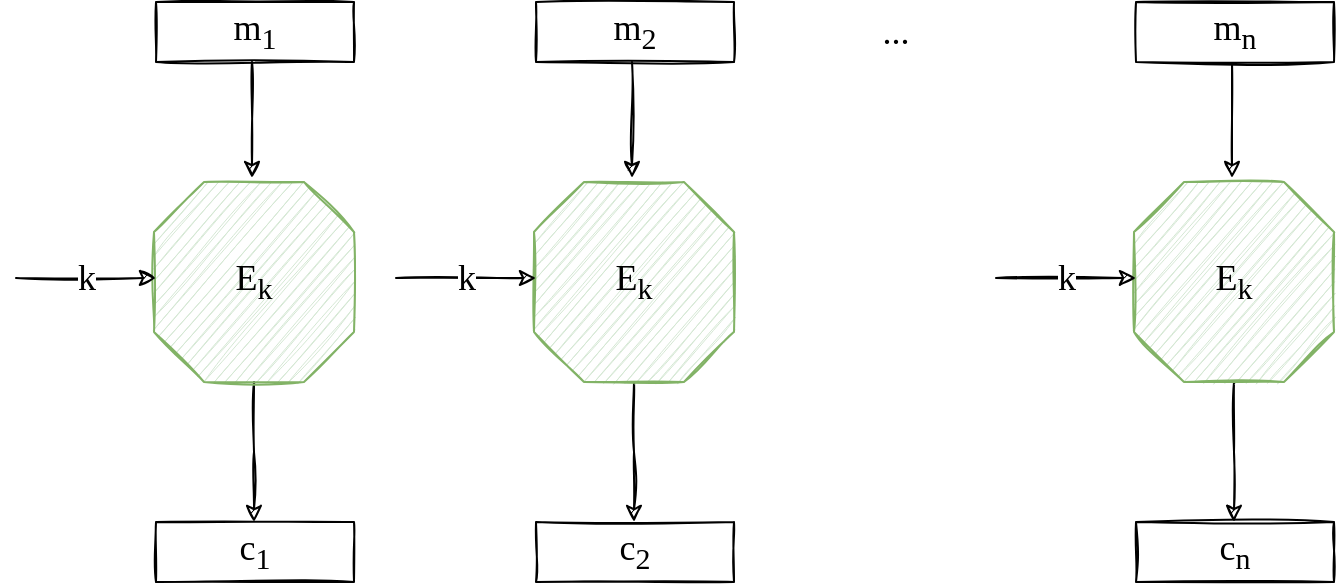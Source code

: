 <mxfile version="15.9.1" type="device"><diagram id="JP0gBPxypD-B3swmiFSp" name="Page-1"><mxGraphModel dx="1422" dy="780" grid="1" gridSize="10" guides="1" tooltips="1" connect="1" arrows="1" fold="1" page="1" pageScale="1" pageWidth="827" pageHeight="1169" math="0" shadow="0"><root><mxCell id="0"/><mxCell id="1" parent="0"/><mxCell id="Hk6vYFL49BtFeGfYQOWi-4" style="edgeStyle=orthogonalEdgeStyle;rounded=0;sketch=1;orthogonalLoop=1;jettySize=auto;html=1;fontFamily=Maven Pro;fontSize=18;" edge="1" parent="1" source="Y4TUV4H3YHWyU1hq7ZdA-2"><mxGeometry relative="1" as="geometry"><mxPoint x="169" y="510" as="targetPoint"/></mxGeometry></mxCell><mxCell id="Y4TUV4H3YHWyU1hq7ZdA-2" value="E&lt;sub&gt;k&lt;/sub&gt;" style="verticalLabelPosition=middle;verticalAlign=middle;html=1;shape=mxgraph.basic.polygon;polyCoords=[[0.25,0],[0.75,0],[1,0.25],[1,0.75],[0.75,1],[0.25,1],[0,0.75],[0,0.25]];polyline=0;sketch=1;fillColor=#d5e8d4;strokeColor=#82b366;fontFamily=Maven Pro;fontSize=18;whiteSpace=wrap;horizontal=1;labelPosition=center;align=center;" parent="1" vertex="1"><mxGeometry x="119" y="340" width="100" height="100" as="geometry"/></mxCell><mxCell id="7hbDICzPNJceYgBazotr-1" value="" style="endArrow=classic;html=1;rounded=0;entryX=0.49;entryY=-0.02;entryDx=0;entryDy=0;entryPerimeter=0;sketch=1;" parent="1" target="Y4TUV4H3YHWyU1hq7ZdA-2" edge="1"><mxGeometry width="50" height="50" relative="1" as="geometry"><mxPoint x="168" y="280" as="sourcePoint"/><mxPoint x="189" y="150" as="targetPoint"/></mxGeometry></mxCell><mxCell id="Hk6vYFL49BtFeGfYQOWi-1" value="m&lt;sub&gt;1&lt;/sub&gt;" style="rounded=0;whiteSpace=wrap;html=1;sketch=1;fontSize=18;fontFamily=Maven Pro;" vertex="1" parent="1"><mxGeometry x="120" y="250" width="99" height="30" as="geometry"/></mxCell><mxCell id="Hk6vYFL49BtFeGfYQOWi-2" value="..." style="text;html=1;strokeColor=none;fillColor=none;align=center;verticalAlign=middle;whiteSpace=wrap;rounded=0;sketch=1;fontFamily=Maven Pro;fontSize=18;" vertex="1" parent="1"><mxGeometry x="460" y="250" width="60" height="30" as="geometry"/></mxCell><mxCell id="Hk6vYFL49BtFeGfYQOWi-3" value="k" style="endArrow=classic;html=1;rounded=0;fontFamily=Maven Pro;fontSize=18;entryX=0.01;entryY=0.48;entryDx=0;entryDy=0;entryPerimeter=0;sketch=1;" edge="1" parent="1" target="Y4TUV4H3YHWyU1hq7ZdA-2"><mxGeometry width="50" height="50" relative="1" as="geometry"><mxPoint x="50" y="388" as="sourcePoint"/><mxPoint x="80" y="380" as="targetPoint"/></mxGeometry></mxCell><mxCell id="Hk6vYFL49BtFeGfYQOWi-5" value="c&lt;sub&gt;1&lt;/sub&gt;" style="rounded=0;whiteSpace=wrap;html=1;sketch=1;fontSize=18;fontFamily=Maven Pro;" vertex="1" parent="1"><mxGeometry x="120" y="510" width="99" height="30" as="geometry"/></mxCell><mxCell id="Hk6vYFL49BtFeGfYQOWi-6" style="edgeStyle=orthogonalEdgeStyle;rounded=0;sketch=1;orthogonalLoop=1;jettySize=auto;html=1;fontFamily=Maven Pro;fontSize=18;" edge="1" parent="1" source="Hk6vYFL49BtFeGfYQOWi-7"><mxGeometry relative="1" as="geometry"><mxPoint x="359" y="510" as="targetPoint"/></mxGeometry></mxCell><mxCell id="Hk6vYFL49BtFeGfYQOWi-7" value="E&lt;sub&gt;k&lt;/sub&gt;" style="verticalLabelPosition=middle;verticalAlign=middle;html=1;shape=mxgraph.basic.polygon;polyCoords=[[0.25,0],[0.75,0],[1,0.25],[1,0.75],[0.75,1],[0.25,1],[0,0.75],[0,0.25]];polyline=0;sketch=1;fillColor=#d5e8d4;strokeColor=#82b366;fontFamily=Maven Pro;fontSize=18;whiteSpace=wrap;horizontal=1;labelPosition=center;align=center;" vertex="1" parent="1"><mxGeometry x="309" y="340" width="100" height="100" as="geometry"/></mxCell><mxCell id="Hk6vYFL49BtFeGfYQOWi-8" value="" style="endArrow=classic;html=1;rounded=0;entryX=0.49;entryY=-0.02;entryDx=0;entryDy=0;entryPerimeter=0;sketch=1;" edge="1" parent="1" target="Hk6vYFL49BtFeGfYQOWi-7"><mxGeometry width="50" height="50" relative="1" as="geometry"><mxPoint x="358" y="280" as="sourcePoint"/><mxPoint x="379" y="150" as="targetPoint"/></mxGeometry></mxCell><mxCell id="Hk6vYFL49BtFeGfYQOWi-9" value="m&lt;sub&gt;2&lt;/sub&gt;" style="rounded=0;whiteSpace=wrap;html=1;sketch=1;fontSize=18;fontFamily=Maven Pro;" vertex="1" parent="1"><mxGeometry x="310" y="250" width="99" height="30" as="geometry"/></mxCell><mxCell id="Hk6vYFL49BtFeGfYQOWi-10" value="k" style="endArrow=classic;html=1;rounded=0;fontFamily=Maven Pro;fontSize=18;entryX=0.01;entryY=0.48;entryDx=0;entryDy=0;entryPerimeter=0;sketch=1;" edge="1" parent="1" target="Hk6vYFL49BtFeGfYQOWi-7"><mxGeometry width="50" height="50" relative="1" as="geometry"><mxPoint x="240" y="388" as="sourcePoint"/><mxPoint x="270" y="380" as="targetPoint"/></mxGeometry></mxCell><mxCell id="Hk6vYFL49BtFeGfYQOWi-11" value="c&lt;sub&gt;2&lt;/sub&gt;" style="rounded=0;whiteSpace=wrap;html=1;sketch=1;fontSize=18;fontFamily=Maven Pro;" vertex="1" parent="1"><mxGeometry x="310" y="510" width="99" height="30" as="geometry"/></mxCell><mxCell id="Hk6vYFL49BtFeGfYQOWi-12" style="edgeStyle=orthogonalEdgeStyle;rounded=0;sketch=1;orthogonalLoop=1;jettySize=auto;html=1;fontFamily=Maven Pro;fontSize=18;" edge="1" parent="1" source="Hk6vYFL49BtFeGfYQOWi-13"><mxGeometry relative="1" as="geometry"><mxPoint x="659" y="510" as="targetPoint"/></mxGeometry></mxCell><mxCell id="Hk6vYFL49BtFeGfYQOWi-13" value="E&lt;sub&gt;k&lt;/sub&gt;" style="verticalLabelPosition=middle;verticalAlign=middle;html=1;shape=mxgraph.basic.polygon;polyCoords=[[0.25,0],[0.75,0],[1,0.25],[1,0.75],[0.75,1],[0.25,1],[0,0.75],[0,0.25]];polyline=0;sketch=1;fillColor=#d5e8d4;strokeColor=#82b366;fontFamily=Maven Pro;fontSize=18;whiteSpace=wrap;horizontal=1;labelPosition=center;align=center;" vertex="1" parent="1"><mxGeometry x="609" y="340" width="100" height="100" as="geometry"/></mxCell><mxCell id="Hk6vYFL49BtFeGfYQOWi-14" value="" style="endArrow=classic;html=1;rounded=0;entryX=0.49;entryY=-0.02;entryDx=0;entryDy=0;entryPerimeter=0;sketch=1;" edge="1" parent="1" target="Hk6vYFL49BtFeGfYQOWi-13"><mxGeometry width="50" height="50" relative="1" as="geometry"><mxPoint x="658" y="280" as="sourcePoint"/><mxPoint x="679" y="150" as="targetPoint"/></mxGeometry></mxCell><mxCell id="Hk6vYFL49BtFeGfYQOWi-15" value="m&lt;sub&gt;n&lt;/sub&gt;" style="rounded=0;whiteSpace=wrap;html=1;sketch=1;fontSize=18;fontFamily=Maven Pro;" vertex="1" parent="1"><mxGeometry x="610" y="250" width="99" height="30" as="geometry"/></mxCell><mxCell id="Hk6vYFL49BtFeGfYQOWi-16" value="k" style="endArrow=classic;html=1;rounded=0;fontFamily=Maven Pro;fontSize=18;entryX=0.01;entryY=0.48;entryDx=0;entryDy=0;entryPerimeter=0;sketch=1;" edge="1" parent="1" target="Hk6vYFL49BtFeGfYQOWi-13"><mxGeometry width="50" height="50" relative="1" as="geometry"><mxPoint x="540" y="388" as="sourcePoint"/><mxPoint x="570" y="380" as="targetPoint"/></mxGeometry></mxCell><mxCell id="Hk6vYFL49BtFeGfYQOWi-17" value="c&lt;sub&gt;n&lt;/sub&gt;" style="rounded=0;whiteSpace=wrap;html=1;sketch=1;fontSize=18;fontFamily=Maven Pro;" vertex="1" parent="1"><mxGeometry x="610" y="510" width="99" height="30" as="geometry"/></mxCell></root></mxGraphModel></diagram></mxfile>